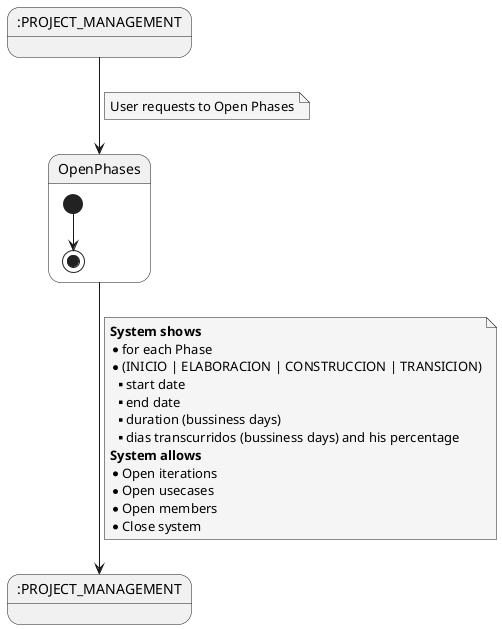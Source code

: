 @startuml
skinparam {
    NoteBackgroundColor #whiteSmoke
}

    state PROJECT_MANAGEMENTSTART as ":PROJECT_MANAGEMENT"
    state PROJECT_MANAGEMENTEND as ":PROJECT_MANAGEMENT"


    PROJECT_MANAGEMENTSTART --> OpenPhases
    note on link
        User requests to Open Phases
    end note

    state OpenPhases{
        [*] --> [*]

    }

    OpenPhases --> PROJECT_MANAGEMENTEND
        note on link
            <b>System shows</b>
            * for each Phase
            * (INICIO | ELABORACION | CONSTRUCCION | TRANSICION)
            ** start date
            ** end date
            ** duration (bussiness days)
            ** dias transcurridos (bussiness days) and his percentage
            <b>System allows</b>
            * Open iterations
            * Open usecases
            * Open members
            * Close system
        end note




@enduml
